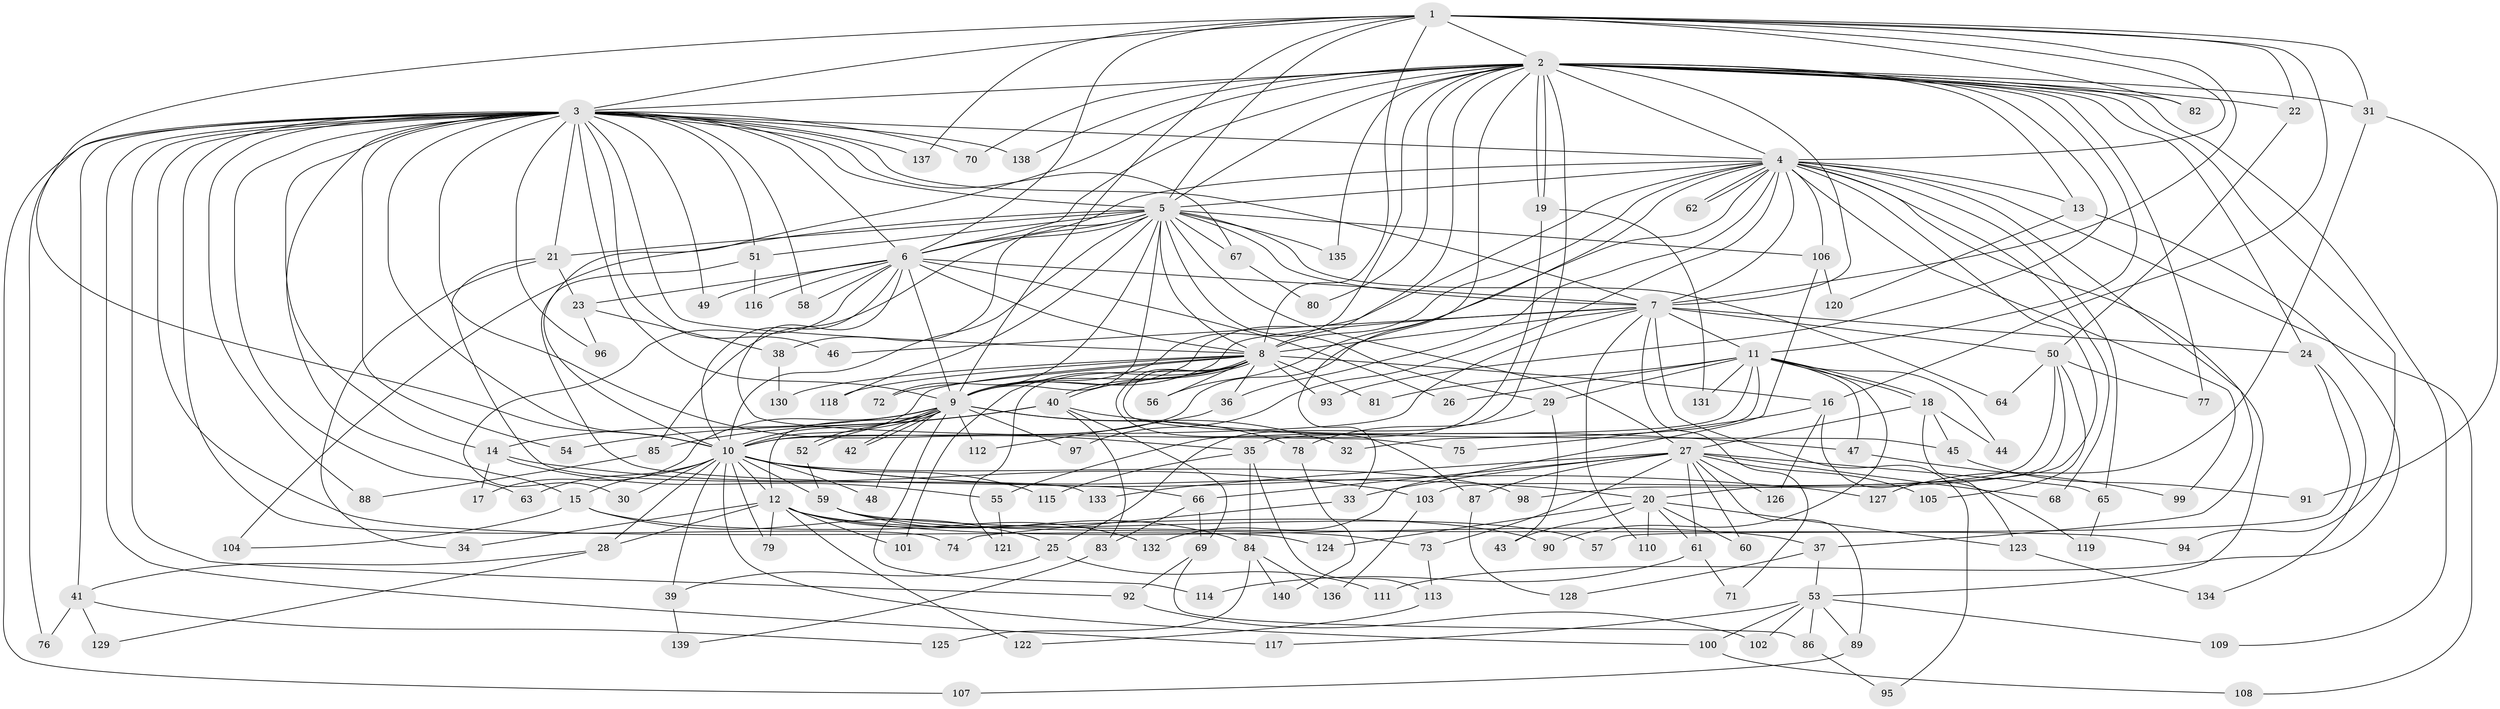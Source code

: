 // Generated by graph-tools (version 1.1) at 2025/44/03/09/25 04:44:12]
// undirected, 140 vertices, 305 edges
graph export_dot {
graph [start="1"]
  node [color=gray90,style=filled];
  1;
  2;
  3;
  4;
  5;
  6;
  7;
  8;
  9;
  10;
  11;
  12;
  13;
  14;
  15;
  16;
  17;
  18;
  19;
  20;
  21;
  22;
  23;
  24;
  25;
  26;
  27;
  28;
  29;
  30;
  31;
  32;
  33;
  34;
  35;
  36;
  37;
  38;
  39;
  40;
  41;
  42;
  43;
  44;
  45;
  46;
  47;
  48;
  49;
  50;
  51;
  52;
  53;
  54;
  55;
  56;
  57;
  58;
  59;
  60;
  61;
  62;
  63;
  64;
  65;
  66;
  67;
  68;
  69;
  70;
  71;
  72;
  73;
  74;
  75;
  76;
  77;
  78;
  79;
  80;
  81;
  82;
  83;
  84;
  85;
  86;
  87;
  88;
  89;
  90;
  91;
  92;
  93;
  94;
  95;
  96;
  97;
  98;
  99;
  100;
  101;
  102;
  103;
  104;
  105;
  106;
  107;
  108;
  109;
  110;
  111;
  112;
  113;
  114;
  115;
  116;
  117;
  118;
  119;
  120;
  121;
  122;
  123;
  124;
  125;
  126;
  127;
  128;
  129;
  130;
  131;
  132;
  133;
  134;
  135;
  136;
  137;
  138;
  139;
  140;
  1 -- 2;
  1 -- 3;
  1 -- 4;
  1 -- 5;
  1 -- 6;
  1 -- 7;
  1 -- 8;
  1 -- 9;
  1 -- 10;
  1 -- 16;
  1 -- 22;
  1 -- 31;
  1 -- 82;
  1 -- 137;
  2 -- 3;
  2 -- 4;
  2 -- 5;
  2 -- 6;
  2 -- 7;
  2 -- 8;
  2 -- 9;
  2 -- 10;
  2 -- 11;
  2 -- 13;
  2 -- 19;
  2 -- 19;
  2 -- 22;
  2 -- 24;
  2 -- 25;
  2 -- 31;
  2 -- 33;
  2 -- 70;
  2 -- 77;
  2 -- 80;
  2 -- 82;
  2 -- 93;
  2 -- 94;
  2 -- 109;
  2 -- 135;
  2 -- 138;
  3 -- 4;
  3 -- 5;
  3 -- 6;
  3 -- 7;
  3 -- 8;
  3 -- 9;
  3 -- 10;
  3 -- 14;
  3 -- 15;
  3 -- 21;
  3 -- 35;
  3 -- 41;
  3 -- 46;
  3 -- 49;
  3 -- 51;
  3 -- 54;
  3 -- 58;
  3 -- 63;
  3 -- 67;
  3 -- 70;
  3 -- 74;
  3 -- 76;
  3 -- 88;
  3 -- 92;
  3 -- 96;
  3 -- 107;
  3 -- 117;
  3 -- 124;
  3 -- 137;
  3 -- 138;
  4 -- 5;
  4 -- 6;
  4 -- 7;
  4 -- 8;
  4 -- 9;
  4 -- 10;
  4 -- 13;
  4 -- 20;
  4 -- 36;
  4 -- 37;
  4 -- 53;
  4 -- 56;
  4 -- 62;
  4 -- 62;
  4 -- 65;
  4 -- 68;
  4 -- 97;
  4 -- 99;
  4 -- 106;
  4 -- 108;
  5 -- 6;
  5 -- 7;
  5 -- 8;
  5 -- 9;
  5 -- 10;
  5 -- 21;
  5 -- 27;
  5 -- 29;
  5 -- 38;
  5 -- 51;
  5 -- 64;
  5 -- 67;
  5 -- 72;
  5 -- 85;
  5 -- 104;
  5 -- 106;
  5 -- 118;
  5 -- 135;
  6 -- 7;
  6 -- 8;
  6 -- 9;
  6 -- 10;
  6 -- 23;
  6 -- 26;
  6 -- 30;
  6 -- 49;
  6 -- 58;
  6 -- 75;
  6 -- 116;
  7 -- 8;
  7 -- 9;
  7 -- 10;
  7 -- 11;
  7 -- 24;
  7 -- 46;
  7 -- 50;
  7 -- 71;
  7 -- 95;
  7 -- 110;
  8 -- 9;
  8 -- 10;
  8 -- 16;
  8 -- 36;
  8 -- 40;
  8 -- 40;
  8 -- 45;
  8 -- 56;
  8 -- 72;
  8 -- 81;
  8 -- 87;
  8 -- 93;
  8 -- 101;
  8 -- 118;
  8 -- 121;
  8 -- 130;
  9 -- 10;
  9 -- 12;
  9 -- 14;
  9 -- 17;
  9 -- 32;
  9 -- 42;
  9 -- 42;
  9 -- 48;
  9 -- 52;
  9 -- 52;
  9 -- 78;
  9 -- 97;
  9 -- 112;
  9 -- 114;
  10 -- 12;
  10 -- 15;
  10 -- 20;
  10 -- 28;
  10 -- 30;
  10 -- 39;
  10 -- 48;
  10 -- 59;
  10 -- 63;
  10 -- 79;
  10 -- 98;
  10 -- 100;
  10 -- 115;
  10 -- 127;
  11 -- 18;
  11 -- 18;
  11 -- 26;
  11 -- 29;
  11 -- 32;
  11 -- 35;
  11 -- 44;
  11 -- 47;
  11 -- 81;
  11 -- 90;
  11 -- 131;
  12 -- 28;
  12 -- 34;
  12 -- 37;
  12 -- 57;
  12 -- 79;
  12 -- 101;
  12 -- 122;
  12 -- 132;
  13 -- 111;
  13 -- 120;
  14 -- 17;
  14 -- 55;
  14 -- 103;
  15 -- 25;
  15 -- 90;
  15 -- 104;
  16 -- 75;
  16 -- 119;
  16 -- 126;
  18 -- 27;
  18 -- 44;
  18 -- 45;
  18 -- 123;
  19 -- 55;
  19 -- 131;
  20 -- 43;
  20 -- 60;
  20 -- 61;
  20 -- 110;
  20 -- 123;
  20 -- 124;
  21 -- 23;
  21 -- 34;
  21 -- 133;
  22 -- 50;
  23 -- 38;
  23 -- 96;
  24 -- 57;
  24 -- 134;
  25 -- 39;
  25 -- 111;
  27 -- 33;
  27 -- 60;
  27 -- 61;
  27 -- 65;
  27 -- 66;
  27 -- 68;
  27 -- 73;
  27 -- 87;
  27 -- 89;
  27 -- 105;
  27 -- 126;
  27 -- 133;
  28 -- 41;
  28 -- 129;
  29 -- 43;
  29 -- 78;
  31 -- 91;
  31 -- 127;
  33 -- 74;
  35 -- 84;
  35 -- 113;
  35 -- 115;
  36 -- 112;
  37 -- 53;
  37 -- 128;
  38 -- 130;
  39 -- 139;
  40 -- 47;
  40 -- 54;
  40 -- 69;
  40 -- 83;
  40 -- 85;
  41 -- 76;
  41 -- 125;
  41 -- 129;
  45 -- 91;
  47 -- 99;
  50 -- 64;
  50 -- 77;
  50 -- 98;
  50 -- 103;
  50 -- 105;
  51 -- 66;
  51 -- 116;
  52 -- 59;
  53 -- 86;
  53 -- 89;
  53 -- 100;
  53 -- 102;
  53 -- 109;
  53 -- 117;
  55 -- 121;
  59 -- 73;
  59 -- 84;
  59 -- 94;
  61 -- 71;
  61 -- 114;
  65 -- 119;
  66 -- 69;
  66 -- 83;
  67 -- 80;
  69 -- 86;
  69 -- 92;
  73 -- 113;
  78 -- 140;
  83 -- 139;
  84 -- 125;
  84 -- 136;
  84 -- 140;
  85 -- 88;
  86 -- 95;
  87 -- 128;
  89 -- 107;
  92 -- 102;
  100 -- 108;
  103 -- 136;
  106 -- 120;
  106 -- 132;
  113 -- 122;
  123 -- 134;
}
